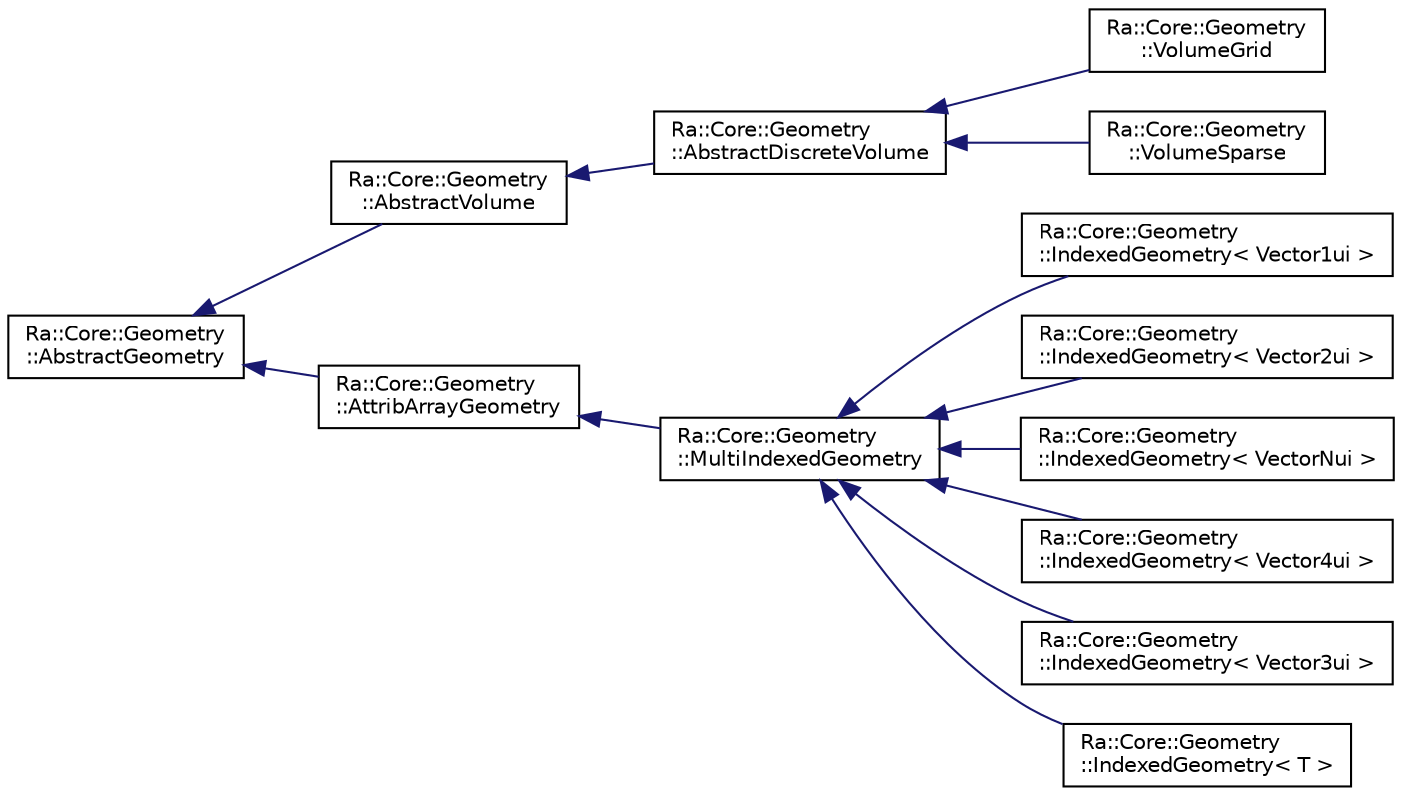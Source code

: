 digraph "Graphical Class Hierarchy"
{
 // INTERACTIVE_SVG=YES
 // LATEX_PDF_SIZE
  edge [fontname="Helvetica",fontsize="10",labelfontname="Helvetica",labelfontsize="10"];
  node [fontname="Helvetica",fontsize="10",shape=record];
  rankdir="LR";
  Node0 [label="Ra::Core::Geometry\l::AbstractGeometry",height=0.2,width=0.4,color="black", fillcolor="white", style="filled",URL="$structRa_1_1Core_1_1Geometry_1_1AbstractGeometry.html",tooltip=" "];
  Node0 -> Node1 [dir="back",color="midnightblue",fontsize="10",style="solid",fontname="Helvetica"];
  Node1 [label="Ra::Core::Geometry\l::AbstractVolume",height=0.2,width=0.4,color="black", fillcolor="white", style="filled",URL="$classRa_1_1Core_1_1Geometry_1_1AbstractVolume.html",tooltip=" "];
  Node1 -> Node2 [dir="back",color="midnightblue",fontsize="10",style="solid",fontname="Helvetica"];
  Node2 [label="Ra::Core::Geometry\l::AbstractDiscreteVolume",height=0.2,width=0.4,color="black", fillcolor="white", style="filled",URL="$classRa_1_1Core_1_1Geometry_1_1AbstractDiscreteVolume.html",tooltip=" "];
  Node2 -> Node3 [dir="back",color="midnightblue",fontsize="10",style="solid",fontname="Helvetica"];
  Node3 [label="Ra::Core::Geometry\l::VolumeGrid",height=0.2,width=0.4,color="black", fillcolor="white", style="filled",URL="$classRa_1_1Core_1_1Geometry_1_1VolumeGrid.html",tooltip="Discrete volume data storing values in a regular grid."];
  Node2 -> Node4 [dir="back",color="midnightblue",fontsize="10",style="solid",fontname="Helvetica"];
  Node4 [label="Ra::Core::Geometry\l::VolumeSparse",height=0.2,width=0.4,color="black", fillcolor="white", style="filled",URL="$classRa_1_1Core_1_1Geometry_1_1VolumeSparse.html",tooltip=" "];
  Node0 -> Node5 [dir="back",color="midnightblue",fontsize="10",style="solid",fontname="Helvetica"];
  Node5 [label="Ra::Core::Geometry\l::AttribArrayGeometry",height=0.2,width=0.4,color="black", fillcolor="white", style="filled",URL="$classRa_1_1Core_1_1Geometry_1_1AttribArrayGeometry.html",tooltip="This class represents vertex + attributes per vertex. Toplogy is handled in MultiIndexedGeometry subc..."];
  Node5 -> Node6 [dir="back",color="midnightblue",fontsize="10",style="solid",fontname="Helvetica"];
  Node6 [label="Ra::Core::Geometry\l::MultiIndexedGeometry",height=0.2,width=0.4,color="black", fillcolor="white", style="filled",URL="$classRa_1_1Core_1_1Geometry_1_1MultiIndexedGeometry.html",tooltip="AbstractGeometry with per-vertex attributes and layers of indices. Each layer represents a different ..."];
  Node6 -> Node7 [dir="back",color="midnightblue",fontsize="10",style="solid",fontname="Helvetica"];
  Node7 [label="Ra::Core::Geometry\l::IndexedGeometry\< Vector1ui \>",height=0.2,width=0.4,color="black", fillcolor="white", style="filled",URL="$classRa_1_1Core_1_1Geometry_1_1IndexedGeometry.html",tooltip=" "];
  Node6 -> Node8 [dir="back",color="midnightblue",fontsize="10",style="solid",fontname="Helvetica"];
  Node8 [label="Ra::Core::Geometry\l::IndexedGeometry\< Vector2ui \>",height=0.2,width=0.4,color="black", fillcolor="white", style="filled",URL="$classRa_1_1Core_1_1Geometry_1_1IndexedGeometry.html",tooltip=" "];
  Node6 -> Node9 [dir="back",color="midnightblue",fontsize="10",style="solid",fontname="Helvetica"];
  Node9 [label="Ra::Core::Geometry\l::IndexedGeometry\< VectorNui \>",height=0.2,width=0.4,color="black", fillcolor="white", style="filled",URL="$classRa_1_1Core_1_1Geometry_1_1IndexedGeometry.html",tooltip=" "];
  Node6 -> Node10 [dir="back",color="midnightblue",fontsize="10",style="solid",fontname="Helvetica"];
  Node10 [label="Ra::Core::Geometry\l::IndexedGeometry\< Vector4ui \>",height=0.2,width=0.4,color="black", fillcolor="white", style="filled",URL="$classRa_1_1Core_1_1Geometry_1_1IndexedGeometry.html",tooltip=" "];
  Node6 -> Node11 [dir="back",color="midnightblue",fontsize="10",style="solid",fontname="Helvetica"];
  Node11 [label="Ra::Core::Geometry\l::IndexedGeometry\< Vector3ui \>",height=0.2,width=0.4,color="black", fillcolor="white", style="filled",URL="$classRa_1_1Core_1_1Geometry_1_1IndexedGeometry.html",tooltip=" "];
  Node6 -> Node12 [dir="back",color="midnightblue",fontsize="10",style="solid",fontname="Helvetica"];
  Node12 [label="Ra::Core::Geometry\l::IndexedGeometry\< T \>",height=0.2,width=0.4,color="black", fillcolor="white", style="filled",URL="$classRa_1_1Core_1_1Geometry_1_1IndexedGeometry.html",tooltip="A single layer MultiIndexedGeometry."];
}
